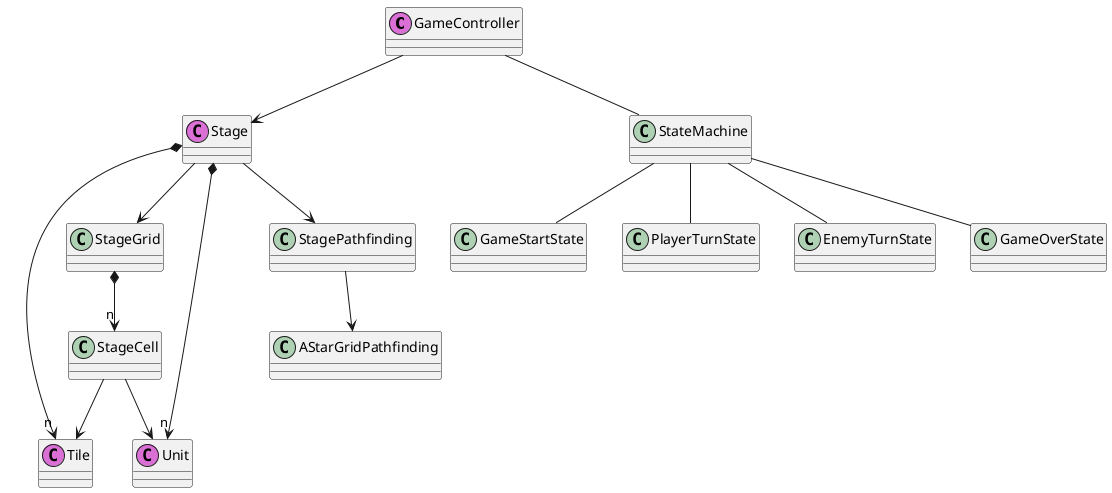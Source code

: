 @startuml class-overview
class GameController << (C,orchid) >>
class Stage << (C,orchid) >>
class Tile << (C,orchid) >>
class Unit << (C,orchid) >>
GameController -- StateMachine
'StateMachine *- "n" State
StateMachine -- GameStartState
StateMachine -- PlayerTurnState
StateMachine -- EnemyTurnState
StateMachine -- GameOverState
GameController --> Stage
Stage *--> "n" Unit
Stage --> StageGrid
Stage *--> "n" Tile
StageGrid *--> "n" StageCell
StageCell --> Tile
StageCell --> Unit
Stage --> StagePathfinding
StagePathfinding --> AStarGridPathfinding
AStarGridPathfinding *--> "n" AStarGridPathfinding.Node
AStarGridPathfinding.Node --> StageCell
@enduml